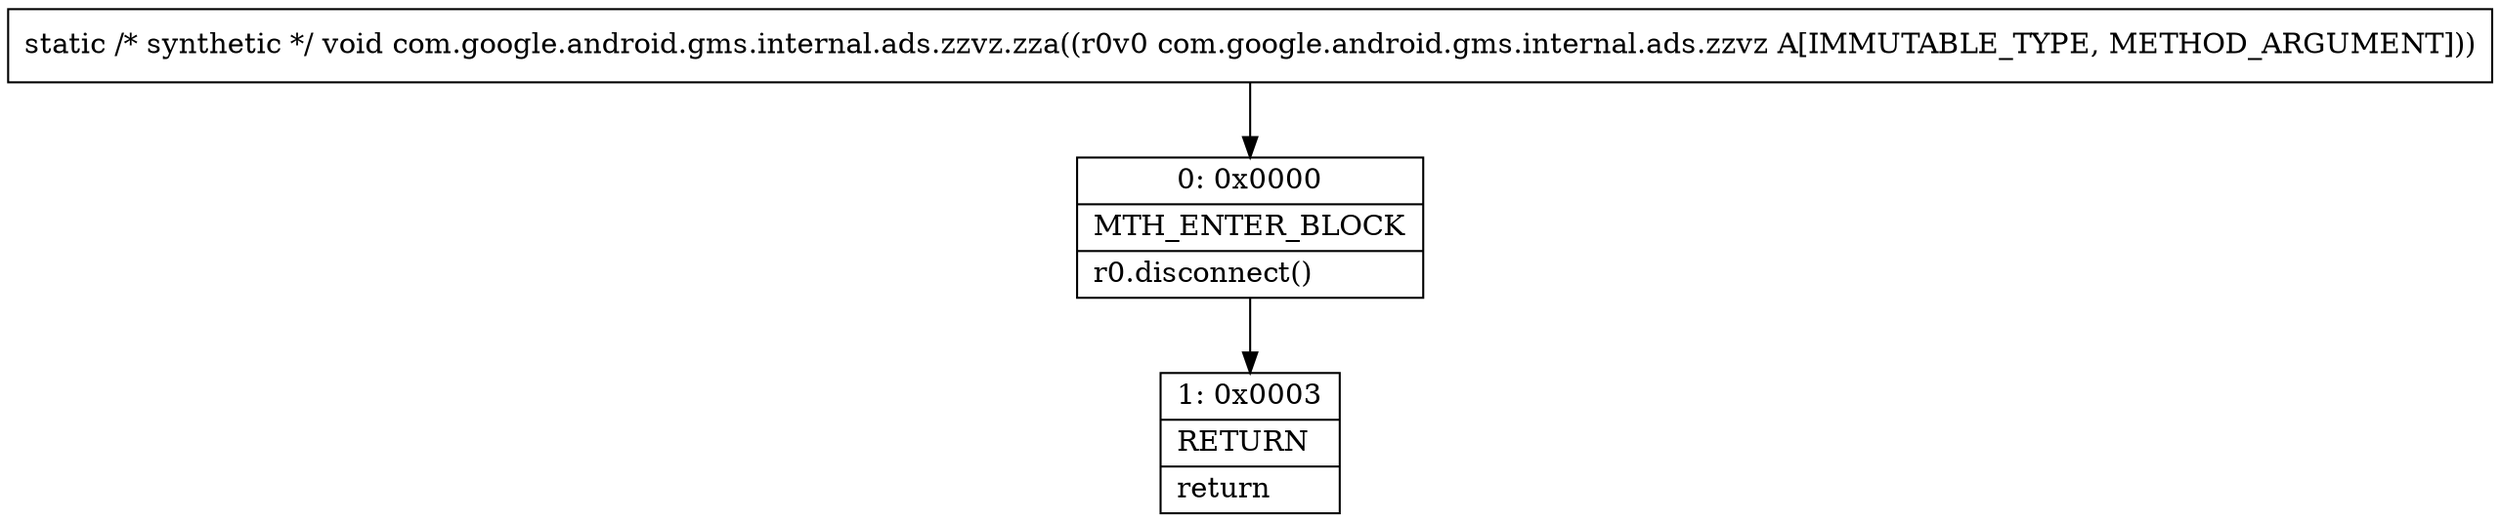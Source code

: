 digraph "CFG forcom.google.android.gms.internal.ads.zzvz.zza(Lcom\/google\/android\/gms\/internal\/ads\/zzvz;)V" {
Node_0 [shape=record,label="{0\:\ 0x0000|MTH_ENTER_BLOCK\l|r0.disconnect()\l}"];
Node_1 [shape=record,label="{1\:\ 0x0003|RETURN\l|return\l}"];
MethodNode[shape=record,label="{static \/* synthetic *\/ void com.google.android.gms.internal.ads.zzvz.zza((r0v0 com.google.android.gms.internal.ads.zzvz A[IMMUTABLE_TYPE, METHOD_ARGUMENT])) }"];
MethodNode -> Node_0;
Node_0 -> Node_1;
}


